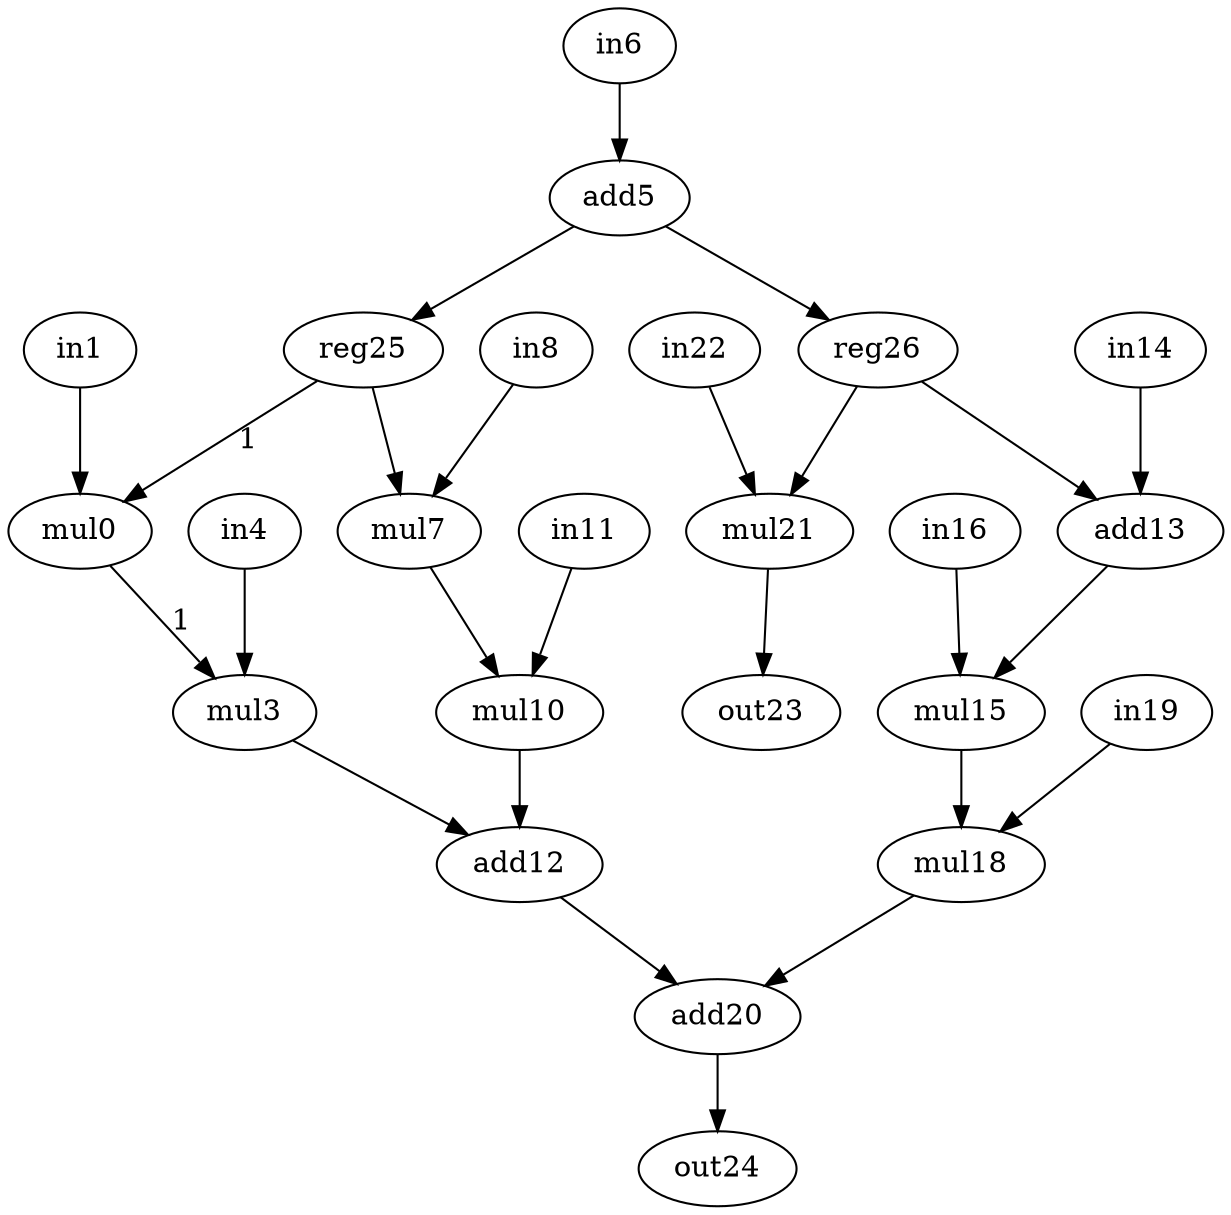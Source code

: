 strict digraph "conv3" {
0 [alap=3, asap=3, label=mul0, op=mul];
1 [alap=2, asap=0, label=in1, op=in];
3 [alap=4, asap=4, label=mul3, op=mul];
4 [alap=3, asap=0, label=in4, op=in];
5 [alap=1, asap=1, label=add5, op=addi, value=2];
6 [alap=0, asap=0, label=in6, op=in];
7 [alap=3, asap=3, label=mul7, op=mul];
8 [alap=2, asap=0, label=in8, op=in];
10 [alap=4, asap=4, label=mul10, op=mul];
11 [alap=3, asap=0, label=in11, op=in];
12 [alap=5, asap=5, label=add12, op=add];
13 [alap=3, asap=3, label=add13, op=add, value=2];
14 [alap=2, asap=0, label=in14, op=in];
15 [alap=4, asap=4, label=mul15, op=mul];
16 [alap=3, asap=0, label=in16, op=in];
18 [alap=5, asap=5, label=mul18, op=mul];
19 [alap=4, asap=0, label=in19, op=in];
20 [alap=6, asap=6, label=add20, op=add];
21 [alap=3, asap=3, label=mul21, op=mul];
22 [alap=2, asap=0, label=in22, op=in];
23 [alap=4, asap=4, label=out23, op=out];
24 [alap=7, asap=7, label=out24, op=out];
25 [alap=2, asap=2, label=reg25, op=reg];
26 [alap=2, asap=2, label=reg26, op=reg];
0 -> 3  [label=1, port=0, w=1];
1 -> 0  [port=0, w=0];
3 -> 12  [port=0, w=0];
4 -> 3  [port=1, w=0];
5 -> 25  [port=0, w=0];
5 -> 26  [port=0, w=0];
6 -> 5  [port=0, w=0];
7 -> 10  [port=0, w=0];
8 -> 7  [port=0, w=0];
10 -> 12  [port=1, w=0];
11 -> 10  [port=1, w=0];
12 -> 20  [port=0, w=0];
13 -> 15  [port=0, w=0];
14 -> 13  [port=0, w=0];
15 -> 18  [port=0, w=0];
16 -> 15  [port=1, w=0];
18 -> 20  [port=1, w=0];
19 -> 18  [port=1, w=0];
20 -> 24  [port=0, w=0];
21 -> 23  [port=0, w=0];
22 -> 21  [port=0, w=0];
25 -> 0  [label=1, port=1, w=1];
25 -> 7  [port=1, w=0];
26 -> 13  [port=1, w=0];
26 -> 21  [port=1, w=0];
}
